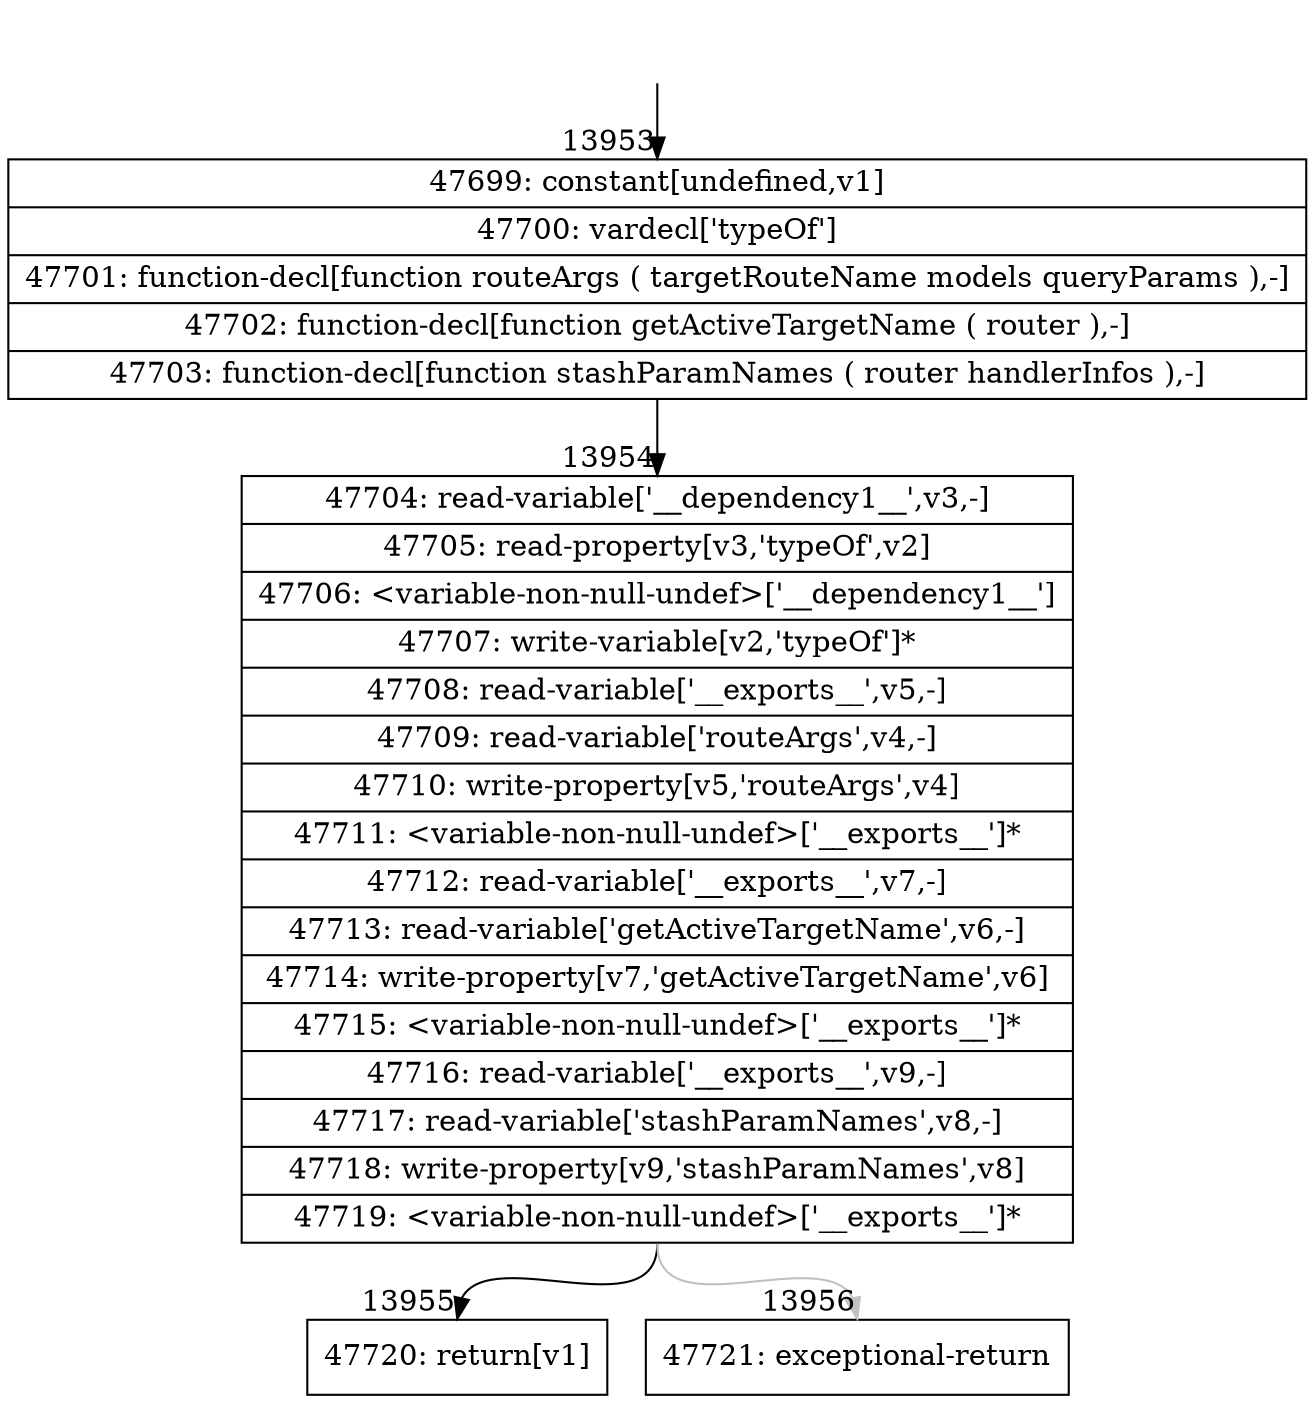 digraph {
rankdir="TD"
BB_entry1149[shape=none,label=""];
BB_entry1149 -> BB13953 [tailport=s, headport=n, headlabel="    13953"]
BB13953 [shape=record label="{47699: constant[undefined,v1]|47700: vardecl['typeOf']|47701: function-decl[function routeArgs ( targetRouteName models queryParams ),-]|47702: function-decl[function getActiveTargetName ( router ),-]|47703: function-decl[function stashParamNames ( router handlerInfos ),-]}" ] 
BB13953 -> BB13954 [tailport=s, headport=n, headlabel="      13954"]
BB13954 [shape=record label="{47704: read-variable['__dependency1__',v3,-]|47705: read-property[v3,'typeOf',v2]|47706: \<variable-non-null-undef\>['__dependency1__']|47707: write-variable[v2,'typeOf']*|47708: read-variable['__exports__',v5,-]|47709: read-variable['routeArgs',v4,-]|47710: write-property[v5,'routeArgs',v4]|47711: \<variable-non-null-undef\>['__exports__']*|47712: read-variable['__exports__',v7,-]|47713: read-variable['getActiveTargetName',v6,-]|47714: write-property[v7,'getActiveTargetName',v6]|47715: \<variable-non-null-undef\>['__exports__']*|47716: read-variable['__exports__',v9,-]|47717: read-variable['stashParamNames',v8,-]|47718: write-property[v9,'stashParamNames',v8]|47719: \<variable-non-null-undef\>['__exports__']*}" ] 
BB13954 -> BB13955 [tailport=s, headport=n, headlabel="      13955"]
BB13954 -> BB13956 [tailport=s, headport=n, color=gray, headlabel="      13956"]
BB13955 [shape=record label="{47720: return[v1]}" ] 
BB13956 [shape=record label="{47721: exceptional-return}" ] 
//#$~ 25686
}
